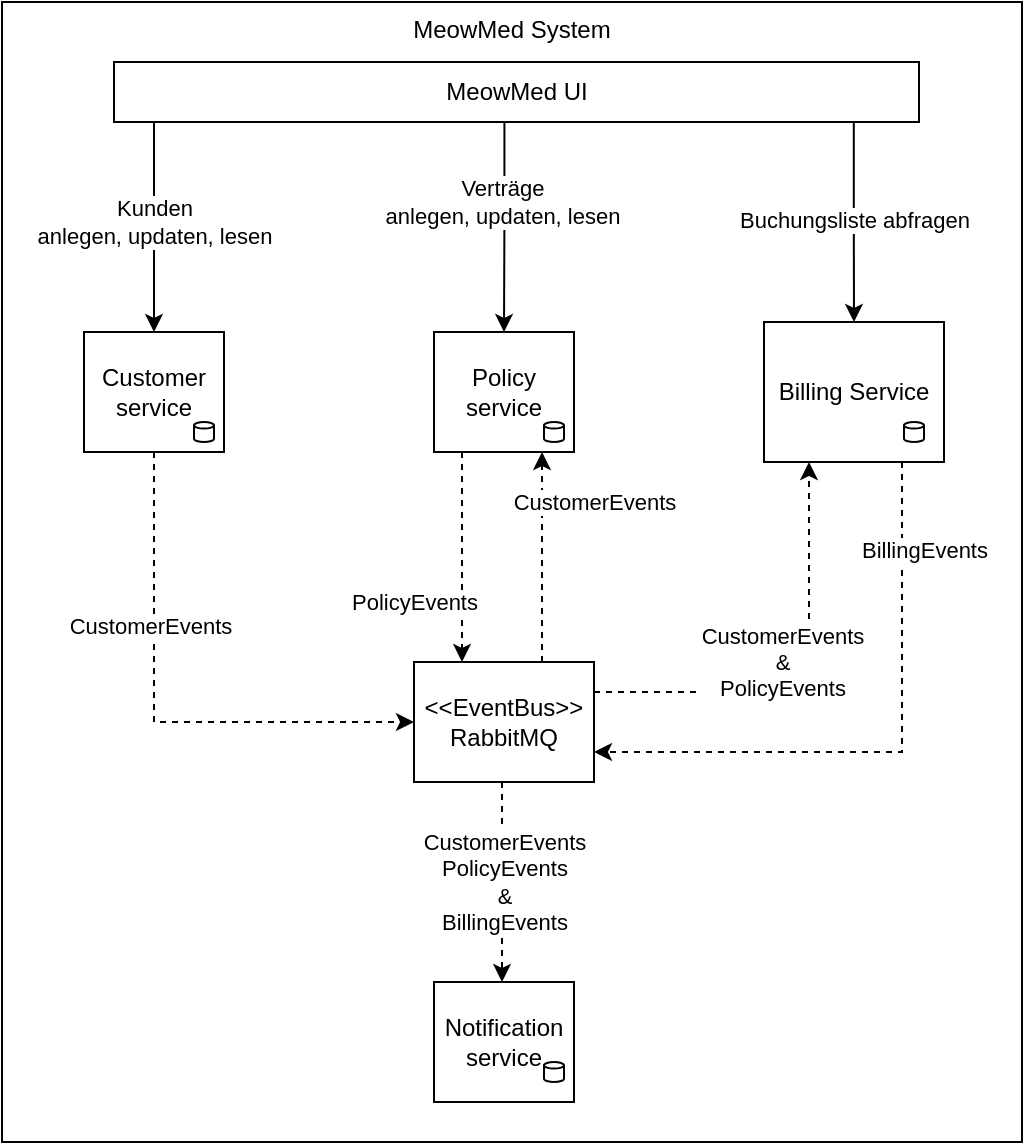 <mxfile version="21.4.0" type="device">
  <diagram name="Seite-1" id="U4V7h6dTmOhHkimck--Z">
    <mxGraphModel dx="1098" dy="1997" grid="1" gridSize="10" guides="1" tooltips="1" connect="1" arrows="1" fold="1" page="1" pageScale="1" pageWidth="827" pageHeight="1169" math="0" shadow="0">
      <root>
        <mxCell id="0" />
        <mxCell id="1" parent="0" />
        <mxCell id="oSJu6dywpZhaMfwRbl6j-1" value="MeowMed System" style="rounded=0;whiteSpace=wrap;html=1;verticalAlign=top;" parent="1" vertex="1">
          <mxGeometry x="230" y="-1090" width="510" height="570" as="geometry" />
        </mxCell>
        <mxCell id="oSJu6dywpZhaMfwRbl6j-2" value="MeowMed UI" style="rounded=0;whiteSpace=wrap;html=1;" parent="1" vertex="1">
          <mxGeometry x="286" y="-1060" width="402.5" height="30" as="geometry" />
        </mxCell>
        <mxCell id="oSJu6dywpZhaMfwRbl6j-22" style="edgeStyle=orthogonalEdgeStyle;rounded=0;orthogonalLoop=1;jettySize=auto;html=1;entryX=0;entryY=0.5;entryDx=0;entryDy=0;dashed=1;" parent="1" source="oSJu6dywpZhaMfwRbl6j-4" target="oSJu6dywpZhaMfwRbl6j-20" edge="1">
          <mxGeometry relative="1" as="geometry">
            <Array as="points">
              <mxPoint x="306" y="-730" />
            </Array>
          </mxGeometry>
        </mxCell>
        <mxCell id="oSJu6dywpZhaMfwRbl6j-29" value="CustomerEvents" style="edgeLabel;html=1;align=center;verticalAlign=middle;resizable=0;points=[];" parent="oSJu6dywpZhaMfwRbl6j-22" vertex="1" connectable="0">
          <mxGeometry x="-0.348" y="-2" relative="1" as="geometry">
            <mxPoint as="offset" />
          </mxGeometry>
        </mxCell>
        <mxCell id="oSJu6dywpZhaMfwRbl6j-4" value="Customer service" style="rounded=0;whiteSpace=wrap;html=1;" parent="1" vertex="1">
          <mxGeometry x="271" y="-925" width="70" height="60" as="geometry" />
        </mxCell>
        <mxCell id="oSJu6dywpZhaMfwRbl6j-21" style="edgeStyle=orthogonalEdgeStyle;rounded=0;orthogonalLoop=1;jettySize=auto;html=1;dashed=1;" parent="1" source="oSJu6dywpZhaMfwRbl6j-5" target="oSJu6dywpZhaMfwRbl6j-20" edge="1">
          <mxGeometry relative="1" as="geometry">
            <Array as="points">
              <mxPoint x="460" y="-810" />
              <mxPoint x="460" y="-810" />
            </Array>
          </mxGeometry>
        </mxCell>
        <mxCell id="oSJu6dywpZhaMfwRbl6j-33" value="&lt;div&gt;PolicyEvents&lt;/div&gt;" style="edgeLabel;html=1;align=center;verticalAlign=middle;resizable=0;points=[];" parent="oSJu6dywpZhaMfwRbl6j-21" vertex="1" connectable="0">
          <mxGeometry x="-0.143" y="1" relative="1" as="geometry">
            <mxPoint x="-25" y="30" as="offset" />
          </mxGeometry>
        </mxCell>
        <mxCell id="oSJu6dywpZhaMfwRbl6j-5" value="Policy service" style="rounded=0;whiteSpace=wrap;html=1;" parent="1" vertex="1">
          <mxGeometry x="446" y="-925" width="70" height="60" as="geometry" />
        </mxCell>
        <mxCell id="oSJu6dywpZhaMfwRbl6j-27" style="edgeStyle=orthogonalEdgeStyle;rounded=0;orthogonalLoop=1;jettySize=auto;html=1;entryX=1;entryY=0.75;entryDx=0;entryDy=0;dashed=1;" parent="1" source="oSJu6dywpZhaMfwRbl6j-6" target="oSJu6dywpZhaMfwRbl6j-20" edge="1">
          <mxGeometry relative="1" as="geometry">
            <Array as="points">
              <mxPoint x="680" y="-715" />
            </Array>
          </mxGeometry>
        </mxCell>
        <mxCell id="oSJu6dywpZhaMfwRbl6j-35" value="&lt;div&gt;BillingEvents&lt;/div&gt;" style="edgeLabel;html=1;align=center;verticalAlign=middle;resizable=0;points=[];" parent="oSJu6dywpZhaMfwRbl6j-27" vertex="1" connectable="0">
          <mxGeometry x="-0.706" y="-3" relative="1" as="geometry">
            <mxPoint x="14" as="offset" />
          </mxGeometry>
        </mxCell>
        <mxCell id="oSJu6dywpZhaMfwRbl6j-6" value="Billing Service" style="rounded=0;whiteSpace=wrap;html=1;" parent="1" vertex="1">
          <mxGeometry x="611" y="-930" width="90" height="70" as="geometry" />
        </mxCell>
        <mxCell id="oSJu6dywpZhaMfwRbl6j-7" value="" style="shape=cylinder3;whiteSpace=wrap;html=1;boundedLbl=1;backgroundOutline=1;size=1.654;" parent="1" vertex="1">
          <mxGeometry x="326" y="-880" width="10" height="10" as="geometry" />
        </mxCell>
        <mxCell id="oSJu6dywpZhaMfwRbl6j-8" value="Kunden&lt;br&gt;anlegen, updaten, lesen" style="edgeStyle=orthogonalEdgeStyle;rounded=0;orthogonalLoop=1;jettySize=auto;html=1;entryX=0.5;entryY=0;entryDx=0;entryDy=0;" parent="1" target="oSJu6dywpZhaMfwRbl6j-4" edge="1">
          <mxGeometry x="-0.048" relative="1" as="geometry">
            <mxPoint x="306" y="-1030" as="sourcePoint" />
            <mxPoint x="81" y="-910" as="targetPoint" />
            <mxPoint as="offset" />
            <Array as="points">
              <mxPoint x="306" y="-1030" />
            </Array>
          </mxGeometry>
        </mxCell>
        <mxCell id="oSJu6dywpZhaMfwRbl6j-9" value="Verträge&lt;br&gt;anlegen, updaten, lesen" style="edgeStyle=orthogonalEdgeStyle;rounded=0;orthogonalLoop=1;jettySize=auto;html=1;exitX=0.485;exitY=0.989;exitDx=0;exitDy=0;entryX=0.5;entryY=0;entryDx=0;entryDy=0;exitPerimeter=0;" parent="1" source="oSJu6dywpZhaMfwRbl6j-2" target="oSJu6dywpZhaMfwRbl6j-5" edge="1">
          <mxGeometry x="-0.23" y="-1" relative="1" as="geometry">
            <mxPoint x="331" y="-980" as="sourcePoint" />
            <mxPoint x="316" y="-910" as="targetPoint" />
            <mxPoint as="offset" />
          </mxGeometry>
        </mxCell>
        <mxCell id="oSJu6dywpZhaMfwRbl6j-10" value="Buchungsliste abfragen" style="edgeStyle=orthogonalEdgeStyle;rounded=0;orthogonalLoop=1;jettySize=auto;html=1;exitX=0.919;exitY=1.011;exitDx=0;exitDy=0;entryX=0.5;entryY=0;entryDx=0;entryDy=0;exitPerimeter=0;" parent="1" source="oSJu6dywpZhaMfwRbl6j-2" target="oSJu6dywpZhaMfwRbl6j-6" edge="1">
          <mxGeometry x="-0.012" relative="1" as="geometry">
            <mxPoint x="411" y="-1020" as="sourcePoint" />
            <mxPoint x="430" y="-910" as="targetPoint" />
            <mxPoint y="-1" as="offset" />
          </mxGeometry>
        </mxCell>
        <mxCell id="oSJu6dywpZhaMfwRbl6j-14" value="" style="shape=cylinder3;whiteSpace=wrap;html=1;boundedLbl=1;backgroundOutline=1;size=1.654;" parent="1" vertex="1">
          <mxGeometry x="501" y="-880" width="10" height="10" as="geometry" />
        </mxCell>
        <mxCell id="oSJu6dywpZhaMfwRbl6j-15" value="" style="shape=cylinder3;whiteSpace=wrap;html=1;boundedLbl=1;backgroundOutline=1;size=1.654;" parent="1" vertex="1">
          <mxGeometry x="681" y="-880" width="10" height="10" as="geometry" />
        </mxCell>
        <mxCell id="oSJu6dywpZhaMfwRbl6j-18" value="&lt;div&gt;Notification&lt;/div&gt;&lt;div&gt;service&lt;br&gt;&lt;/div&gt;" style="rounded=0;whiteSpace=wrap;html=1;" parent="1" vertex="1">
          <mxGeometry x="446" y="-600" width="70" height="60" as="geometry" />
        </mxCell>
        <mxCell id="oSJu6dywpZhaMfwRbl6j-19" value="" style="shape=cylinder3;whiteSpace=wrap;html=1;boundedLbl=1;backgroundOutline=1;size=1.654;" parent="1" vertex="1">
          <mxGeometry x="501" y="-560" width="10" height="10" as="geometry" />
        </mxCell>
        <mxCell id="oSJu6dywpZhaMfwRbl6j-23" style="edgeStyle=orthogonalEdgeStyle;rounded=0;orthogonalLoop=1;jettySize=auto;html=1;dashed=1;" parent="1" source="oSJu6dywpZhaMfwRbl6j-20" target="oSJu6dywpZhaMfwRbl6j-5" edge="1">
          <mxGeometry relative="1" as="geometry">
            <Array as="points">
              <mxPoint x="500" y="-820" />
              <mxPoint x="500" y="-820" />
            </Array>
          </mxGeometry>
        </mxCell>
        <mxCell id="oSJu6dywpZhaMfwRbl6j-31" value="CustomerEvents" style="edgeLabel;html=1;align=center;verticalAlign=middle;resizable=0;points=[];" parent="oSJu6dywpZhaMfwRbl6j-23" vertex="1" connectable="0">
          <mxGeometry x="0.143" relative="1" as="geometry">
            <mxPoint x="26" y="-20" as="offset" />
          </mxGeometry>
        </mxCell>
        <mxCell id="oSJu6dywpZhaMfwRbl6j-25" style="edgeStyle=orthogonalEdgeStyle;rounded=0;orthogonalLoop=1;jettySize=auto;html=1;dashed=1;" parent="1" source="oSJu6dywpZhaMfwRbl6j-20" target="oSJu6dywpZhaMfwRbl6j-18" edge="1">
          <mxGeometry relative="1" as="geometry">
            <Array as="points">
              <mxPoint x="480" y="-650" />
              <mxPoint x="480" y="-650" />
            </Array>
          </mxGeometry>
        </mxCell>
        <mxCell id="oSJu6dywpZhaMfwRbl6j-30" value="CustomerEvents&lt;br&gt;&lt;div&gt;PolicyEvents&lt;br&gt;&lt;/div&gt;&lt;div&gt;&amp;amp;&lt;/div&gt;BillingEvents" style="edgeLabel;html=1;align=center;verticalAlign=middle;resizable=0;points=[];" parent="oSJu6dywpZhaMfwRbl6j-25" vertex="1" connectable="0">
          <mxGeometry x="-0.227" y="-1" relative="1" as="geometry">
            <mxPoint x="2" y="11" as="offset" />
          </mxGeometry>
        </mxCell>
        <mxCell id="oSJu6dywpZhaMfwRbl6j-26" style="edgeStyle=orthogonalEdgeStyle;rounded=0;orthogonalLoop=1;jettySize=auto;html=1;entryX=0.25;entryY=1;entryDx=0;entryDy=0;dashed=1;exitX=1;exitY=0.25;exitDx=0;exitDy=0;" parent="1" source="oSJu6dywpZhaMfwRbl6j-20" target="oSJu6dywpZhaMfwRbl6j-6" edge="1">
          <mxGeometry relative="1" as="geometry" />
        </mxCell>
        <mxCell id="oSJu6dywpZhaMfwRbl6j-34" value="CustomerEvents&lt;br&gt;&amp;amp;&lt;br&gt;&lt;div&gt;PolicyEvents&lt;/div&gt;" style="edgeLabel;html=1;align=center;verticalAlign=middle;resizable=0;points=[];" parent="oSJu6dywpZhaMfwRbl6j-26" vertex="1" connectable="0">
          <mxGeometry x="0.281" y="-2" relative="1" as="geometry">
            <mxPoint x="-16" y="20" as="offset" />
          </mxGeometry>
        </mxCell>
        <mxCell id="oSJu6dywpZhaMfwRbl6j-20" value="&lt;div&gt;&amp;lt;&amp;lt;EventBus&amp;gt;&amp;gt;&lt;br&gt;&lt;/div&gt;&lt;div&gt;RabbitMQ&lt;/div&gt;" style="rounded=0;whiteSpace=wrap;html=1;" parent="1" vertex="1">
          <mxGeometry x="436" y="-760" width="90" height="60" as="geometry" />
        </mxCell>
        <mxCell id="oSJu6dywpZhaMfwRbl6j-28" style="edgeStyle=orthogonalEdgeStyle;rounded=0;orthogonalLoop=1;jettySize=auto;html=1;exitX=0.5;exitY=1;exitDx=0;exitDy=0;" parent="1" source="oSJu6dywpZhaMfwRbl6j-6" target="oSJu6dywpZhaMfwRbl6j-6" edge="1">
          <mxGeometry relative="1" as="geometry" />
        </mxCell>
      </root>
    </mxGraphModel>
  </diagram>
</mxfile>
